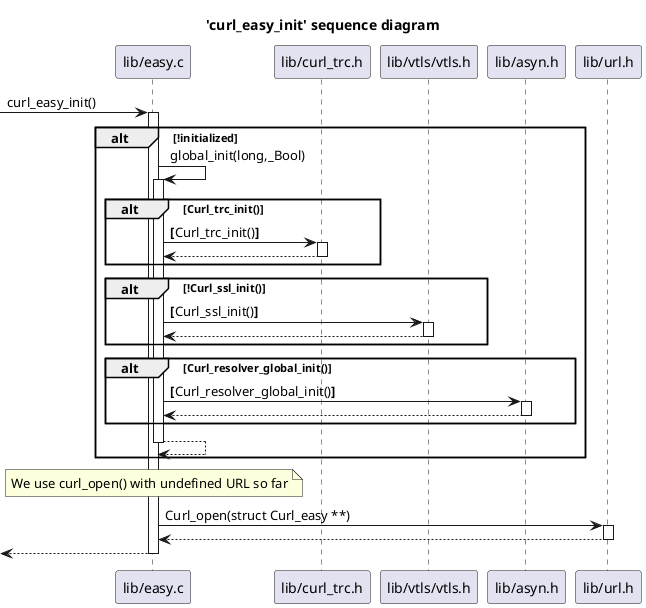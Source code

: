 @startuml
title 'curl_easy_init' sequence diagram
participant "lib/easy.c" as C_0013686580212228222516
[-> C_0013686580212228222516 : curl_easy_init()
activate C_0013686580212228222516
alt !initialized
C_0013686580212228222516 -> C_0013686580212228222516 [[https://github.com/curl/curl/blob/34cf9d54a46598c44938aa7598820484d7af7133/lib/easy.c#L360{}]] : global_init(long,_Bool)
activate C_0013686580212228222516
alt Curl_trc_init()
participant "lib/curl_trc.h" as C_0000898269797836910488
C_0013686580212228222516 -> C_0000898269797836910488 [[https://github.com/curl/curl/blob/34cf9d54a46598c44938aa7598820484d7af7133/lib/easy.c#L163{}]] : **[**Curl_trc_init()**]**
activate C_0000898269797836910488
C_0000898269797836910488 --> C_0013686580212228222516
deactivate C_0000898269797836910488
end
alt !Curl_ssl_init()
participant "lib/vtls/vtls.h" as C_0016379285197593915683
C_0013686580212228222516 -> C_0016379285197593915683 [[https://github.com/curl/curl/blob/34cf9d54a46598c44938aa7598820484d7af7133/lib/easy.c#L168{}]] : **[**Curl_ssl_init()**]**
activate C_0016379285197593915683
C_0016379285197593915683 --> C_0013686580212228222516
deactivate C_0016379285197593915683
end
alt Curl_resolver_global_init()
participant "lib/asyn.h" as C_0005849726571181810329
C_0013686580212228222516 -> C_0005849726571181810329 [[https://github.com/curl/curl/blob/34cf9d54a46598c44938aa7598820484d7af7133/lib/easy.c#L188{}]] : **[**Curl_resolver_global_init()**]**
activate C_0005849726571181810329
C_0005849726571181810329 --> C_0013686580212228222516
deactivate C_0005849726571181810329
end
C_0013686580212228222516 --> C_0013686580212228222516
deactivate C_0013686580212228222516
end
participant "lib/url.h" as C_0005088518788478813699
note over C_0013686580212228222516
We use curl_open() with undefined URL so far
end note
C_0013686580212228222516 -> C_0005088518788478813699 [[https://github.com/curl/curl/blob/34cf9d54a46598c44938aa7598820484d7af7133/lib/easy.c#L371{}]] : Curl_open(struct Curl_easy **)
activate C_0005088518788478813699
C_0005088518788478813699 --> C_0013686580212228222516
deactivate C_0005088518788478813699
[<-- C_0013686580212228222516
deactivate C_0013686580212228222516

'Generated with clang-uml, version 0.6.0
'LLVM version Ubuntu clang version 19.1.1 (1ubuntu1)
@enduml
